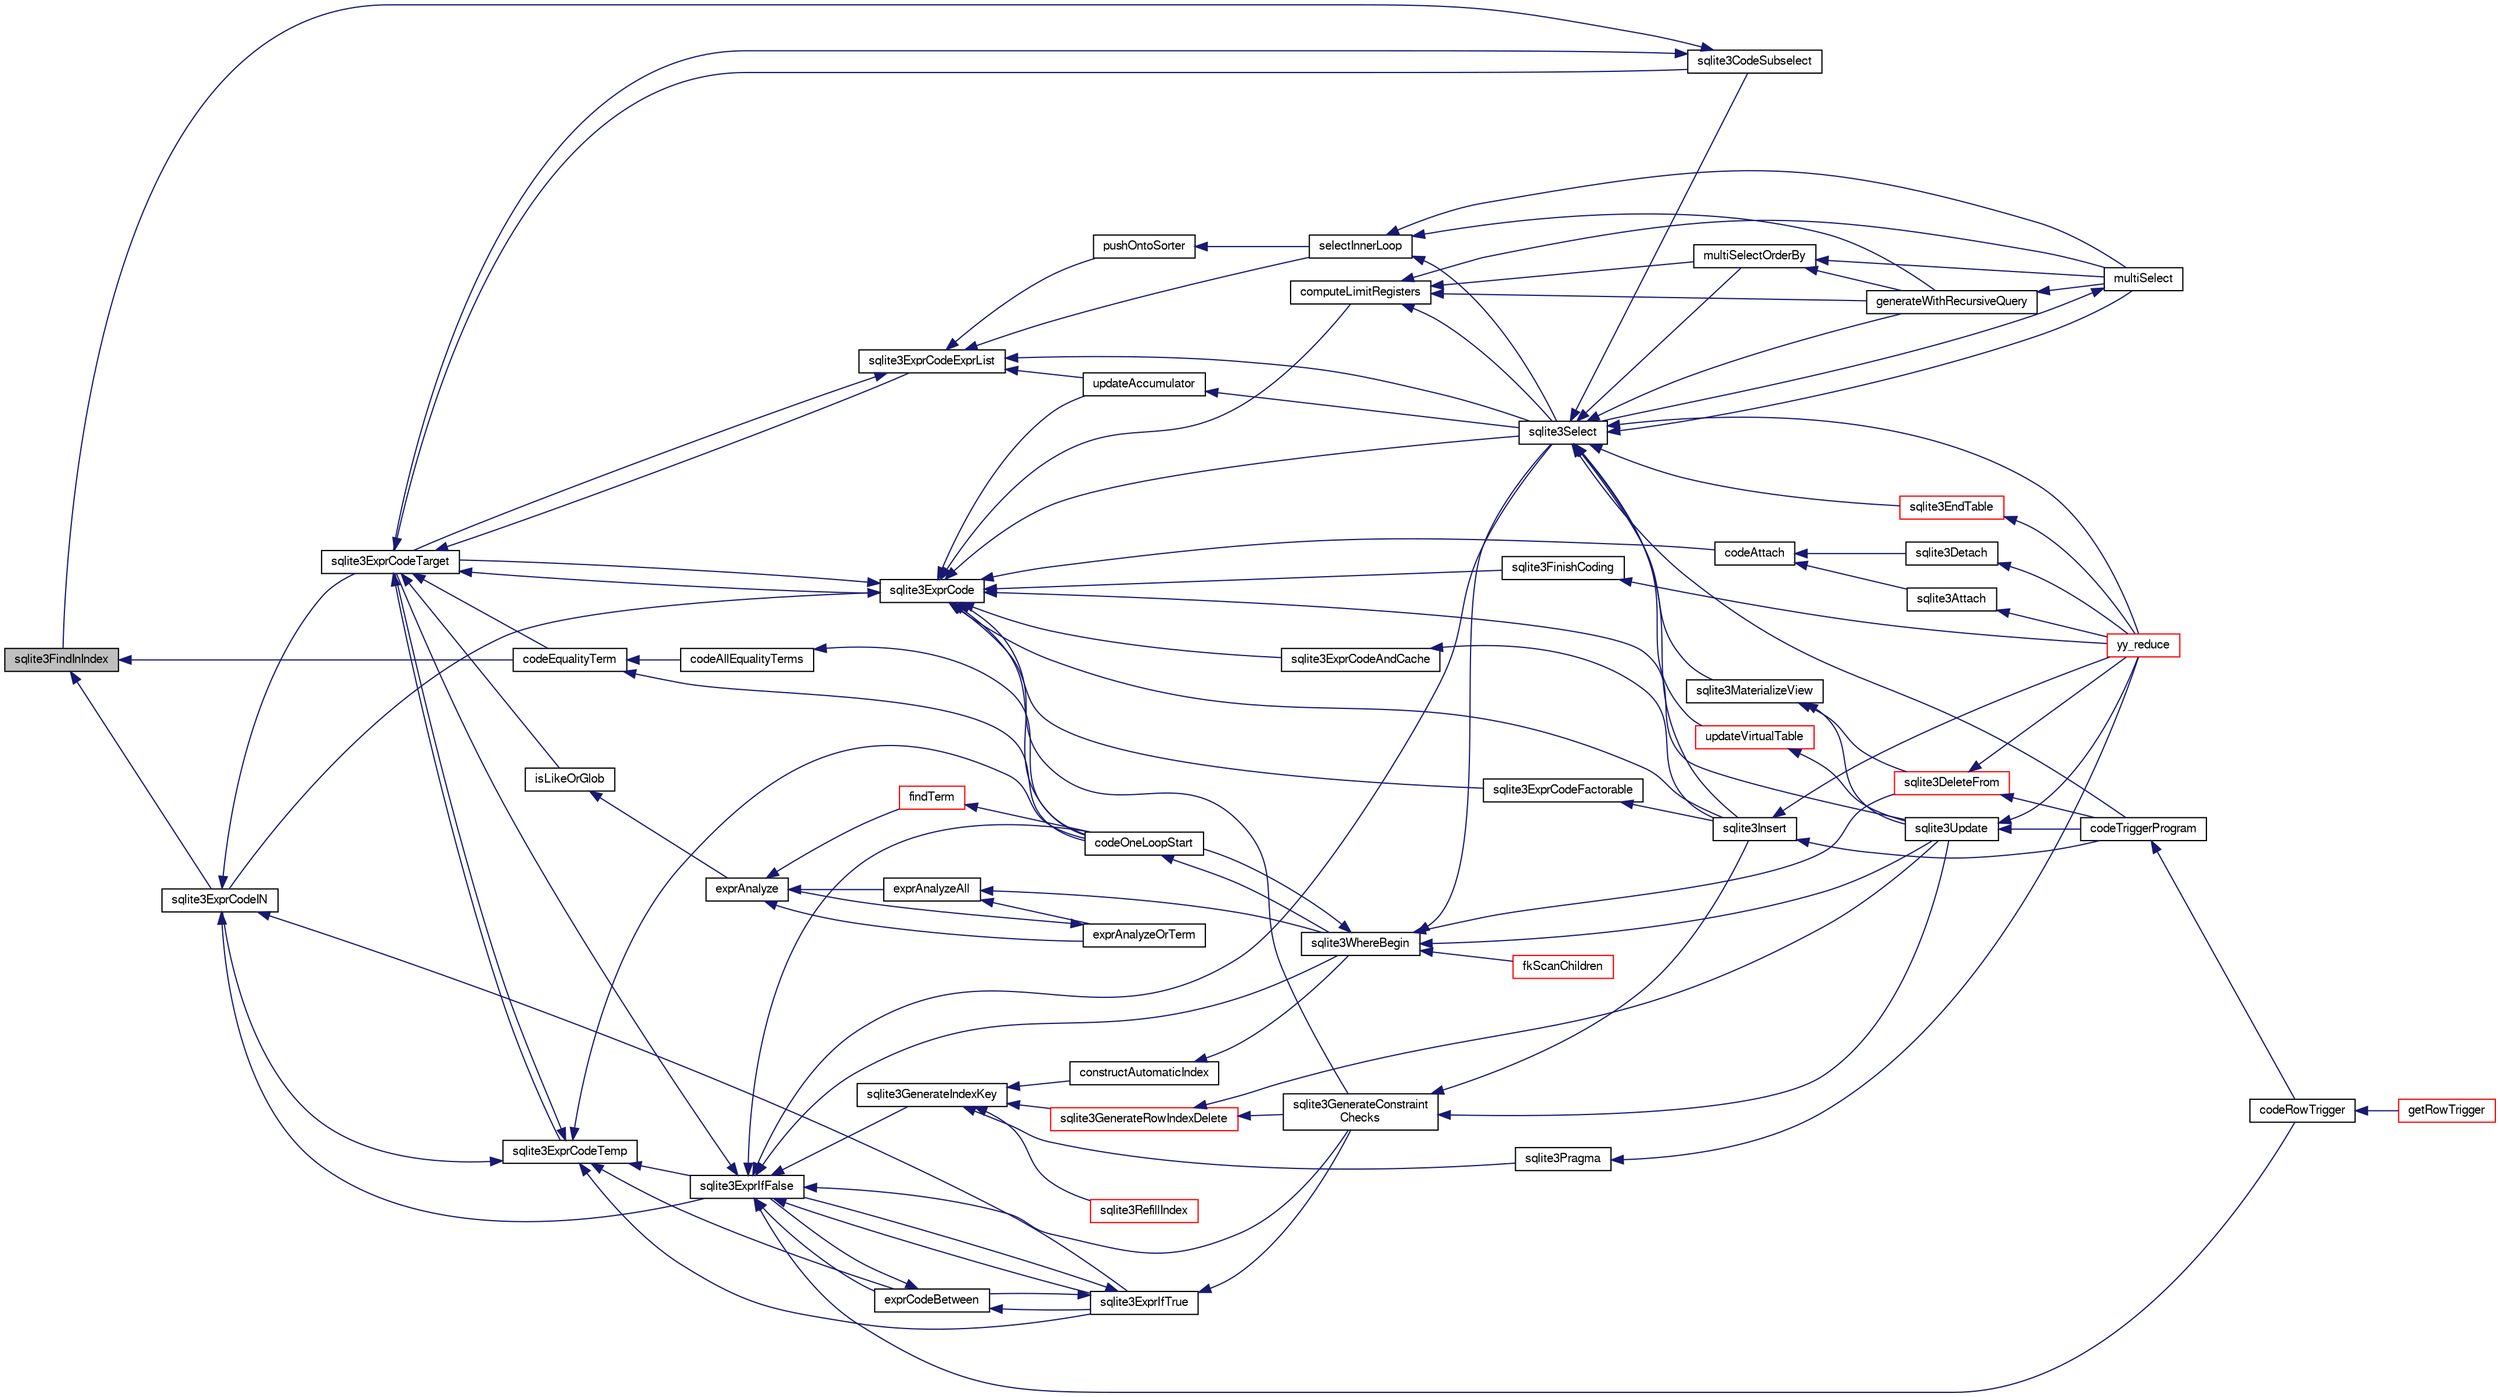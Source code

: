digraph "sqlite3FindInIndex"
{
  edge [fontname="FreeSans",fontsize="10",labelfontname="FreeSans",labelfontsize="10"];
  node [fontname="FreeSans",fontsize="10",shape=record];
  rankdir="LR";
  Node539696 [label="sqlite3FindInIndex",height=0.2,width=0.4,color="black", fillcolor="grey75", style="filled", fontcolor="black"];
  Node539696 -> Node539697 [dir="back",color="midnightblue",fontsize="10",style="solid",fontname="FreeSans"];
  Node539697 [label="sqlite3ExprCodeIN",height=0.2,width=0.4,color="black", fillcolor="white", style="filled",URL="$sqlite3_8c.html#ad9cf4f5b5ffb90c24a4a0900c8626193"];
  Node539697 -> Node539698 [dir="back",color="midnightblue",fontsize="10",style="solid",fontname="FreeSans"];
  Node539698 [label="sqlite3ExprCodeTarget",height=0.2,width=0.4,color="black", fillcolor="white", style="filled",URL="$sqlite3_8c.html#a4f308397a0a3ed299ed31aaa1ae2a293"];
  Node539698 -> Node539699 [dir="back",color="midnightblue",fontsize="10",style="solid",fontname="FreeSans"];
  Node539699 [label="sqlite3CodeSubselect",height=0.2,width=0.4,color="black", fillcolor="white", style="filled",URL="$sqlite3_8c.html#aa69b46d2204a1d1b110107a1be12ee0c"];
  Node539699 -> Node539696 [dir="back",color="midnightblue",fontsize="10",style="solid",fontname="FreeSans"];
  Node539699 -> Node539698 [dir="back",color="midnightblue",fontsize="10",style="solid",fontname="FreeSans"];
  Node539698 -> Node539700 [dir="back",color="midnightblue",fontsize="10",style="solid",fontname="FreeSans"];
  Node539700 [label="sqlite3ExprCodeTemp",height=0.2,width=0.4,color="black", fillcolor="white", style="filled",URL="$sqlite3_8c.html#a3bc5c1ccb3c5851847e2aeb4a84ae1fc"];
  Node539700 -> Node539697 [dir="back",color="midnightblue",fontsize="10",style="solid",fontname="FreeSans"];
  Node539700 -> Node539698 [dir="back",color="midnightblue",fontsize="10",style="solid",fontname="FreeSans"];
  Node539700 -> Node539701 [dir="back",color="midnightblue",fontsize="10",style="solid",fontname="FreeSans"];
  Node539701 [label="exprCodeBetween",height=0.2,width=0.4,color="black", fillcolor="white", style="filled",URL="$sqlite3_8c.html#abd053493214542bca8f406f42145d173"];
  Node539701 -> Node539702 [dir="back",color="midnightblue",fontsize="10",style="solid",fontname="FreeSans"];
  Node539702 [label="sqlite3ExprIfTrue",height=0.2,width=0.4,color="black", fillcolor="white", style="filled",URL="$sqlite3_8c.html#ad93a55237c23e1b743ab1f59df1a1444"];
  Node539702 -> Node539701 [dir="back",color="midnightblue",fontsize="10",style="solid",fontname="FreeSans"];
  Node539702 -> Node539703 [dir="back",color="midnightblue",fontsize="10",style="solid",fontname="FreeSans"];
  Node539703 [label="sqlite3ExprIfFalse",height=0.2,width=0.4,color="black", fillcolor="white", style="filled",URL="$sqlite3_8c.html#af97ecccb5d56e321e118414b08f65b71"];
  Node539703 -> Node539698 [dir="back",color="midnightblue",fontsize="10",style="solid",fontname="FreeSans"];
  Node539703 -> Node539701 [dir="back",color="midnightblue",fontsize="10",style="solid",fontname="FreeSans"];
  Node539703 -> Node539702 [dir="back",color="midnightblue",fontsize="10",style="solid",fontname="FreeSans"];
  Node539703 -> Node539704 [dir="back",color="midnightblue",fontsize="10",style="solid",fontname="FreeSans"];
  Node539704 [label="sqlite3GenerateIndexKey",height=0.2,width=0.4,color="black", fillcolor="white", style="filled",URL="$sqlite3_8c.html#ab85ac93d5c5e6760f45f07897be7f272"];
  Node539704 -> Node539705 [dir="back",color="midnightblue",fontsize="10",style="solid",fontname="FreeSans"];
  Node539705 [label="sqlite3RefillIndex",height=0.2,width=0.4,color="red", fillcolor="white", style="filled",URL="$sqlite3_8c.html#a17be5b679d9181b961ea9ba4a18d4f80"];
  Node539704 -> Node539716 [dir="back",color="midnightblue",fontsize="10",style="solid",fontname="FreeSans"];
  Node539716 [label="sqlite3GenerateRowIndexDelete",height=0.2,width=0.4,color="red", fillcolor="white", style="filled",URL="$sqlite3_8c.html#a09c23ae08a7c469d62705f067d7a2135"];
  Node539716 -> Node539730 [dir="back",color="midnightblue",fontsize="10",style="solid",fontname="FreeSans"];
  Node539730 [label="sqlite3GenerateConstraint\lChecks",height=0.2,width=0.4,color="black", fillcolor="white", style="filled",URL="$sqlite3_8c.html#aef639c1e6a0c0a67ca6e7690ad931bd2"];
  Node539730 -> Node539728 [dir="back",color="midnightblue",fontsize="10",style="solid",fontname="FreeSans"];
  Node539728 [label="sqlite3Insert",height=0.2,width=0.4,color="black", fillcolor="white", style="filled",URL="$sqlite3_8c.html#a5b17c9c2000bae6bdff8e6be48d7dc2b"];
  Node539728 -> Node539721 [dir="back",color="midnightblue",fontsize="10",style="solid",fontname="FreeSans"];
  Node539721 [label="codeTriggerProgram",height=0.2,width=0.4,color="black", fillcolor="white", style="filled",URL="$sqlite3_8c.html#a120801f59d9281d201d2ff4b2606836e"];
  Node539721 -> Node539722 [dir="back",color="midnightblue",fontsize="10",style="solid",fontname="FreeSans"];
  Node539722 [label="codeRowTrigger",height=0.2,width=0.4,color="black", fillcolor="white", style="filled",URL="$sqlite3_8c.html#a463cea5aaaf388b560b206570a0022fc"];
  Node539722 -> Node539723 [dir="back",color="midnightblue",fontsize="10",style="solid",fontname="FreeSans"];
  Node539723 [label="getRowTrigger",height=0.2,width=0.4,color="red", fillcolor="white", style="filled",URL="$sqlite3_8c.html#a69626ef20b540d1a2b19cf56f3f45689"];
  Node539728 -> Node539708 [dir="back",color="midnightblue",fontsize="10",style="solid",fontname="FreeSans"];
  Node539708 [label="yy_reduce",height=0.2,width=0.4,color="red", fillcolor="white", style="filled",URL="$sqlite3_8c.html#a7c419a9b25711c666a9a2449ef377f14"];
  Node539730 -> Node539726 [dir="back",color="midnightblue",fontsize="10",style="solid",fontname="FreeSans"];
  Node539726 [label="sqlite3Update",height=0.2,width=0.4,color="black", fillcolor="white", style="filled",URL="$sqlite3_8c.html#ac5aa67c46e8cc8174566fabe6809fafa"];
  Node539726 -> Node539721 [dir="back",color="midnightblue",fontsize="10",style="solid",fontname="FreeSans"];
  Node539726 -> Node539708 [dir="back",color="midnightblue",fontsize="10",style="solid",fontname="FreeSans"];
  Node539716 -> Node539726 [dir="back",color="midnightblue",fontsize="10",style="solid",fontname="FreeSans"];
  Node539704 -> Node539731 [dir="back",color="midnightblue",fontsize="10",style="solid",fontname="FreeSans"];
  Node539731 [label="sqlite3Pragma",height=0.2,width=0.4,color="black", fillcolor="white", style="filled",URL="$sqlite3_8c.html#a111391370f58f8e6a6eca51fd34d62ed"];
  Node539731 -> Node539708 [dir="back",color="midnightblue",fontsize="10",style="solid",fontname="FreeSans"];
  Node539704 -> Node539732 [dir="back",color="midnightblue",fontsize="10",style="solid",fontname="FreeSans"];
  Node539732 [label="constructAutomaticIndex",height=0.2,width=0.4,color="black", fillcolor="white", style="filled",URL="$sqlite3_8c.html#aad43d38bc718f4c8e8d0dd8f33ed526f"];
  Node539732 -> Node539733 [dir="back",color="midnightblue",fontsize="10",style="solid",fontname="FreeSans"];
  Node539733 [label="sqlite3WhereBegin",height=0.2,width=0.4,color="black", fillcolor="white", style="filled",URL="$sqlite3_8c.html#acad049f5c9a96a8118cffd5e5ce89f7c"];
  Node539733 -> Node539718 [dir="back",color="midnightblue",fontsize="10",style="solid",fontname="FreeSans"];
  Node539718 [label="sqlite3DeleteFrom",height=0.2,width=0.4,color="red", fillcolor="white", style="filled",URL="$sqlite3_8c.html#ab9b4b45349188b49eabb23f94608a091"];
  Node539718 -> Node539721 [dir="back",color="midnightblue",fontsize="10",style="solid",fontname="FreeSans"];
  Node539718 -> Node539708 [dir="back",color="midnightblue",fontsize="10",style="solid",fontname="FreeSans"];
  Node539733 -> Node539734 [dir="back",color="midnightblue",fontsize="10",style="solid",fontname="FreeSans"];
  Node539734 [label="fkScanChildren",height=0.2,width=0.4,color="red", fillcolor="white", style="filled",URL="$sqlite3_8c.html#a67c9dcb484336b3155e7a82a037d4691"];
  Node539733 -> Node539736 [dir="back",color="midnightblue",fontsize="10",style="solid",fontname="FreeSans"];
  Node539736 [label="sqlite3Select",height=0.2,width=0.4,color="black", fillcolor="white", style="filled",URL="$sqlite3_8c.html#a2465ee8c956209ba4b272477b7c21a45"];
  Node539736 -> Node539699 [dir="back",color="midnightblue",fontsize="10",style="solid",fontname="FreeSans"];
  Node539736 -> Node539711 [dir="back",color="midnightblue",fontsize="10",style="solid",fontname="FreeSans"];
  Node539711 [label="sqlite3EndTable",height=0.2,width=0.4,color="red", fillcolor="white", style="filled",URL="$sqlite3_8c.html#a7b5f2c66c0f0b6f819d970ca389768b0"];
  Node539711 -> Node539708 [dir="back",color="midnightblue",fontsize="10",style="solid",fontname="FreeSans"];
  Node539736 -> Node539737 [dir="back",color="midnightblue",fontsize="10",style="solid",fontname="FreeSans"];
  Node539737 [label="sqlite3MaterializeView",height=0.2,width=0.4,color="black", fillcolor="white", style="filled",URL="$sqlite3_8c.html#a4557984b0b75f998fb0c3f231c9b1def"];
  Node539737 -> Node539718 [dir="back",color="midnightblue",fontsize="10",style="solid",fontname="FreeSans"];
  Node539737 -> Node539726 [dir="back",color="midnightblue",fontsize="10",style="solid",fontname="FreeSans"];
  Node539736 -> Node539728 [dir="back",color="midnightblue",fontsize="10",style="solid",fontname="FreeSans"];
  Node539736 -> Node539738 [dir="back",color="midnightblue",fontsize="10",style="solid",fontname="FreeSans"];
  Node539738 [label="generateWithRecursiveQuery",height=0.2,width=0.4,color="black", fillcolor="white", style="filled",URL="$sqlite3_8c.html#ade2c3663fa9c3b9676507984b9483942"];
  Node539738 -> Node539739 [dir="back",color="midnightblue",fontsize="10",style="solid",fontname="FreeSans"];
  Node539739 [label="multiSelect",height=0.2,width=0.4,color="black", fillcolor="white", style="filled",URL="$sqlite3_8c.html#a6456c61f3d9b2389738753cedfa24fa7"];
  Node539739 -> Node539736 [dir="back",color="midnightblue",fontsize="10",style="solid",fontname="FreeSans"];
  Node539736 -> Node539739 [dir="back",color="midnightblue",fontsize="10",style="solid",fontname="FreeSans"];
  Node539736 -> Node539740 [dir="back",color="midnightblue",fontsize="10",style="solid",fontname="FreeSans"];
  Node539740 [label="multiSelectOrderBy",height=0.2,width=0.4,color="black", fillcolor="white", style="filled",URL="$sqlite3_8c.html#afcdb8488c6f4dfdadaf9f04bca35b808"];
  Node539740 -> Node539738 [dir="back",color="midnightblue",fontsize="10",style="solid",fontname="FreeSans"];
  Node539740 -> Node539739 [dir="back",color="midnightblue",fontsize="10",style="solid",fontname="FreeSans"];
  Node539736 -> Node539721 [dir="back",color="midnightblue",fontsize="10",style="solid",fontname="FreeSans"];
  Node539736 -> Node539741 [dir="back",color="midnightblue",fontsize="10",style="solid",fontname="FreeSans"];
  Node539741 [label="updateVirtualTable",height=0.2,width=0.4,color="red", fillcolor="white", style="filled",URL="$sqlite3_8c.html#a740220531db9293c39a2cdd7da3f74e1"];
  Node539741 -> Node539726 [dir="back",color="midnightblue",fontsize="10",style="solid",fontname="FreeSans"];
  Node539736 -> Node539708 [dir="back",color="midnightblue",fontsize="10",style="solid",fontname="FreeSans"];
  Node539733 -> Node539726 [dir="back",color="midnightblue",fontsize="10",style="solid",fontname="FreeSans"];
  Node539733 -> Node539742 [dir="back",color="midnightblue",fontsize="10",style="solid",fontname="FreeSans"];
  Node539742 [label="codeOneLoopStart",height=0.2,width=0.4,color="black", fillcolor="white", style="filled",URL="$sqlite3_8c.html#aa868875120b151c169cc79139ed6e008"];
  Node539742 -> Node539733 [dir="back",color="midnightblue",fontsize="10",style="solid",fontname="FreeSans"];
  Node539703 -> Node539730 [dir="back",color="midnightblue",fontsize="10",style="solid",fontname="FreeSans"];
  Node539703 -> Node539736 [dir="back",color="midnightblue",fontsize="10",style="solid",fontname="FreeSans"];
  Node539703 -> Node539722 [dir="back",color="midnightblue",fontsize="10",style="solid",fontname="FreeSans"];
  Node539703 -> Node539742 [dir="back",color="midnightblue",fontsize="10",style="solid",fontname="FreeSans"];
  Node539703 -> Node539733 [dir="back",color="midnightblue",fontsize="10",style="solid",fontname="FreeSans"];
  Node539702 -> Node539730 [dir="back",color="midnightblue",fontsize="10",style="solid",fontname="FreeSans"];
  Node539701 -> Node539703 [dir="back",color="midnightblue",fontsize="10",style="solid",fontname="FreeSans"];
  Node539700 -> Node539702 [dir="back",color="midnightblue",fontsize="10",style="solid",fontname="FreeSans"];
  Node539700 -> Node539703 [dir="back",color="midnightblue",fontsize="10",style="solid",fontname="FreeSans"];
  Node539700 -> Node539742 [dir="back",color="midnightblue",fontsize="10",style="solid",fontname="FreeSans"];
  Node539698 -> Node539743 [dir="back",color="midnightblue",fontsize="10",style="solid",fontname="FreeSans"];
  Node539743 [label="sqlite3ExprCode",height=0.2,width=0.4,color="black", fillcolor="white", style="filled",URL="$sqlite3_8c.html#a75f270fb0b111b86924cca4ea507b417"];
  Node539743 -> Node539697 [dir="back",color="midnightblue",fontsize="10",style="solid",fontname="FreeSans"];
  Node539743 -> Node539698 [dir="back",color="midnightblue",fontsize="10",style="solid",fontname="FreeSans"];
  Node539743 -> Node539744 [dir="back",color="midnightblue",fontsize="10",style="solid",fontname="FreeSans"];
  Node539744 [label="sqlite3ExprCodeFactorable",height=0.2,width=0.4,color="black", fillcolor="white", style="filled",URL="$sqlite3_8c.html#a843f7fd58eec5a683c1fd8435fcd1e84"];
  Node539744 -> Node539728 [dir="back",color="midnightblue",fontsize="10",style="solid",fontname="FreeSans"];
  Node539743 -> Node539745 [dir="back",color="midnightblue",fontsize="10",style="solid",fontname="FreeSans"];
  Node539745 [label="sqlite3ExprCodeAndCache",height=0.2,width=0.4,color="black", fillcolor="white", style="filled",URL="$sqlite3_8c.html#ae3e46527d9b7fc9cb9236d21a5e6b1d8"];
  Node539745 -> Node539728 [dir="back",color="midnightblue",fontsize="10",style="solid",fontname="FreeSans"];
  Node539743 -> Node539746 [dir="back",color="midnightblue",fontsize="10",style="solid",fontname="FreeSans"];
  Node539746 [label="codeAttach",height=0.2,width=0.4,color="black", fillcolor="white", style="filled",URL="$sqlite3_8c.html#ade4e9e30d828a19c191fdcb098676d5b"];
  Node539746 -> Node539747 [dir="back",color="midnightblue",fontsize="10",style="solid",fontname="FreeSans"];
  Node539747 [label="sqlite3Detach",height=0.2,width=0.4,color="black", fillcolor="white", style="filled",URL="$sqlite3_8c.html#ab1a5a0b01c7560aef5e0b8603a68747d"];
  Node539747 -> Node539708 [dir="back",color="midnightblue",fontsize="10",style="solid",fontname="FreeSans"];
  Node539746 -> Node539748 [dir="back",color="midnightblue",fontsize="10",style="solid",fontname="FreeSans"];
  Node539748 [label="sqlite3Attach",height=0.2,width=0.4,color="black", fillcolor="white", style="filled",URL="$sqlite3_8c.html#ae0907fe0b43cc1b4c7e6a16213e8546f"];
  Node539748 -> Node539708 [dir="back",color="midnightblue",fontsize="10",style="solid",fontname="FreeSans"];
  Node539743 -> Node539749 [dir="back",color="midnightblue",fontsize="10",style="solid",fontname="FreeSans"];
  Node539749 [label="sqlite3FinishCoding",height=0.2,width=0.4,color="black", fillcolor="white", style="filled",URL="$sqlite3_8c.html#a651bc5b446c276c092705856d995b278"];
  Node539749 -> Node539708 [dir="back",color="midnightblue",fontsize="10",style="solid",fontname="FreeSans"];
  Node539743 -> Node539728 [dir="back",color="midnightblue",fontsize="10",style="solid",fontname="FreeSans"];
  Node539743 -> Node539730 [dir="back",color="midnightblue",fontsize="10",style="solid",fontname="FreeSans"];
  Node539743 -> Node539750 [dir="back",color="midnightblue",fontsize="10",style="solid",fontname="FreeSans"];
  Node539750 [label="computeLimitRegisters",height=0.2,width=0.4,color="black", fillcolor="white", style="filled",URL="$sqlite3_8c.html#ae9d37055e4905929b6f6cda5461e2f37"];
  Node539750 -> Node539738 [dir="back",color="midnightblue",fontsize="10",style="solid",fontname="FreeSans"];
  Node539750 -> Node539739 [dir="back",color="midnightblue",fontsize="10",style="solid",fontname="FreeSans"];
  Node539750 -> Node539740 [dir="back",color="midnightblue",fontsize="10",style="solid",fontname="FreeSans"];
  Node539750 -> Node539736 [dir="back",color="midnightblue",fontsize="10",style="solid",fontname="FreeSans"];
  Node539743 -> Node539751 [dir="back",color="midnightblue",fontsize="10",style="solid",fontname="FreeSans"];
  Node539751 [label="updateAccumulator",height=0.2,width=0.4,color="black", fillcolor="white", style="filled",URL="$sqlite3_8c.html#a1681660dd3ecd50c8727d6e56a537bd9"];
  Node539751 -> Node539736 [dir="back",color="midnightblue",fontsize="10",style="solid",fontname="FreeSans"];
  Node539743 -> Node539736 [dir="back",color="midnightblue",fontsize="10",style="solid",fontname="FreeSans"];
  Node539743 -> Node539726 [dir="back",color="midnightblue",fontsize="10",style="solid",fontname="FreeSans"];
  Node539743 -> Node539742 [dir="back",color="midnightblue",fontsize="10",style="solid",fontname="FreeSans"];
  Node539698 -> Node539752 [dir="back",color="midnightblue",fontsize="10",style="solid",fontname="FreeSans"];
  Node539752 [label="sqlite3ExprCodeExprList",height=0.2,width=0.4,color="black", fillcolor="white", style="filled",URL="$sqlite3_8c.html#a05b2b3dc3de7565de24eb3a2ff4e9566"];
  Node539752 -> Node539698 [dir="back",color="midnightblue",fontsize="10",style="solid",fontname="FreeSans"];
  Node539752 -> Node539753 [dir="back",color="midnightblue",fontsize="10",style="solid",fontname="FreeSans"];
  Node539753 [label="pushOntoSorter",height=0.2,width=0.4,color="black", fillcolor="white", style="filled",URL="$sqlite3_8c.html#a4555397beb584a386e7739cf022a6651"];
  Node539753 -> Node539754 [dir="back",color="midnightblue",fontsize="10",style="solid",fontname="FreeSans"];
  Node539754 [label="selectInnerLoop",height=0.2,width=0.4,color="black", fillcolor="white", style="filled",URL="$sqlite3_8c.html#ababe0933661ebe67eb0e6074bb1fd411"];
  Node539754 -> Node539738 [dir="back",color="midnightblue",fontsize="10",style="solid",fontname="FreeSans"];
  Node539754 -> Node539739 [dir="back",color="midnightblue",fontsize="10",style="solid",fontname="FreeSans"];
  Node539754 -> Node539736 [dir="back",color="midnightblue",fontsize="10",style="solid",fontname="FreeSans"];
  Node539752 -> Node539754 [dir="back",color="midnightblue",fontsize="10",style="solid",fontname="FreeSans"];
  Node539752 -> Node539751 [dir="back",color="midnightblue",fontsize="10",style="solid",fontname="FreeSans"];
  Node539752 -> Node539736 [dir="back",color="midnightblue",fontsize="10",style="solid",fontname="FreeSans"];
  Node539698 -> Node539755 [dir="back",color="midnightblue",fontsize="10",style="solid",fontname="FreeSans"];
  Node539755 [label="isLikeOrGlob",height=0.2,width=0.4,color="black", fillcolor="white", style="filled",URL="$sqlite3_8c.html#a6c38e495198bf8976f68d1a6ebd74a50"];
  Node539755 -> Node539756 [dir="back",color="midnightblue",fontsize="10",style="solid",fontname="FreeSans"];
  Node539756 [label="exprAnalyze",height=0.2,width=0.4,color="black", fillcolor="white", style="filled",URL="$sqlite3_8c.html#acb10e48c9a4184a4edd9bfd5b14ad0b7"];
  Node539756 -> Node539757 [dir="back",color="midnightblue",fontsize="10",style="solid",fontname="FreeSans"];
  Node539757 [label="findTerm",height=0.2,width=0.4,color="red", fillcolor="white", style="filled",URL="$sqlite3_8c.html#af26eb1eed85001fcf29fa189b631ac4b"];
  Node539757 -> Node539742 [dir="back",color="midnightblue",fontsize="10",style="solid",fontname="FreeSans"];
  Node539756 -> Node539762 [dir="back",color="midnightblue",fontsize="10",style="solid",fontname="FreeSans"];
  Node539762 [label="exprAnalyzeAll",height=0.2,width=0.4,color="black", fillcolor="white", style="filled",URL="$sqlite3_8c.html#a2e7a957af98e240fa68e34d6ff639437"];
  Node539762 -> Node539763 [dir="back",color="midnightblue",fontsize="10",style="solid",fontname="FreeSans"];
  Node539763 [label="exprAnalyzeOrTerm",height=0.2,width=0.4,color="black", fillcolor="white", style="filled",URL="$sqlite3_8c.html#ab95cabd8b51cb2291b5bef0c4a3776d2"];
  Node539763 -> Node539756 [dir="back",color="midnightblue",fontsize="10",style="solid",fontname="FreeSans"];
  Node539762 -> Node539733 [dir="back",color="midnightblue",fontsize="10",style="solid",fontname="FreeSans"];
  Node539756 -> Node539763 [dir="back",color="midnightblue",fontsize="10",style="solid",fontname="FreeSans"];
  Node539698 -> Node539764 [dir="back",color="midnightblue",fontsize="10",style="solid",fontname="FreeSans"];
  Node539764 [label="codeEqualityTerm",height=0.2,width=0.4,color="black", fillcolor="white", style="filled",URL="$sqlite3_8c.html#ad88a57073f031452c9843e97f15acc47"];
  Node539764 -> Node539765 [dir="back",color="midnightblue",fontsize="10",style="solid",fontname="FreeSans"];
  Node539765 [label="codeAllEqualityTerms",height=0.2,width=0.4,color="black", fillcolor="white", style="filled",URL="$sqlite3_8c.html#a3095598b812500a4efe41bf17cd49381"];
  Node539765 -> Node539742 [dir="back",color="midnightblue",fontsize="10",style="solid",fontname="FreeSans"];
  Node539764 -> Node539742 [dir="back",color="midnightblue",fontsize="10",style="solid",fontname="FreeSans"];
  Node539697 -> Node539702 [dir="back",color="midnightblue",fontsize="10",style="solid",fontname="FreeSans"];
  Node539697 -> Node539703 [dir="back",color="midnightblue",fontsize="10",style="solid",fontname="FreeSans"];
  Node539696 -> Node539764 [dir="back",color="midnightblue",fontsize="10",style="solid",fontname="FreeSans"];
}
